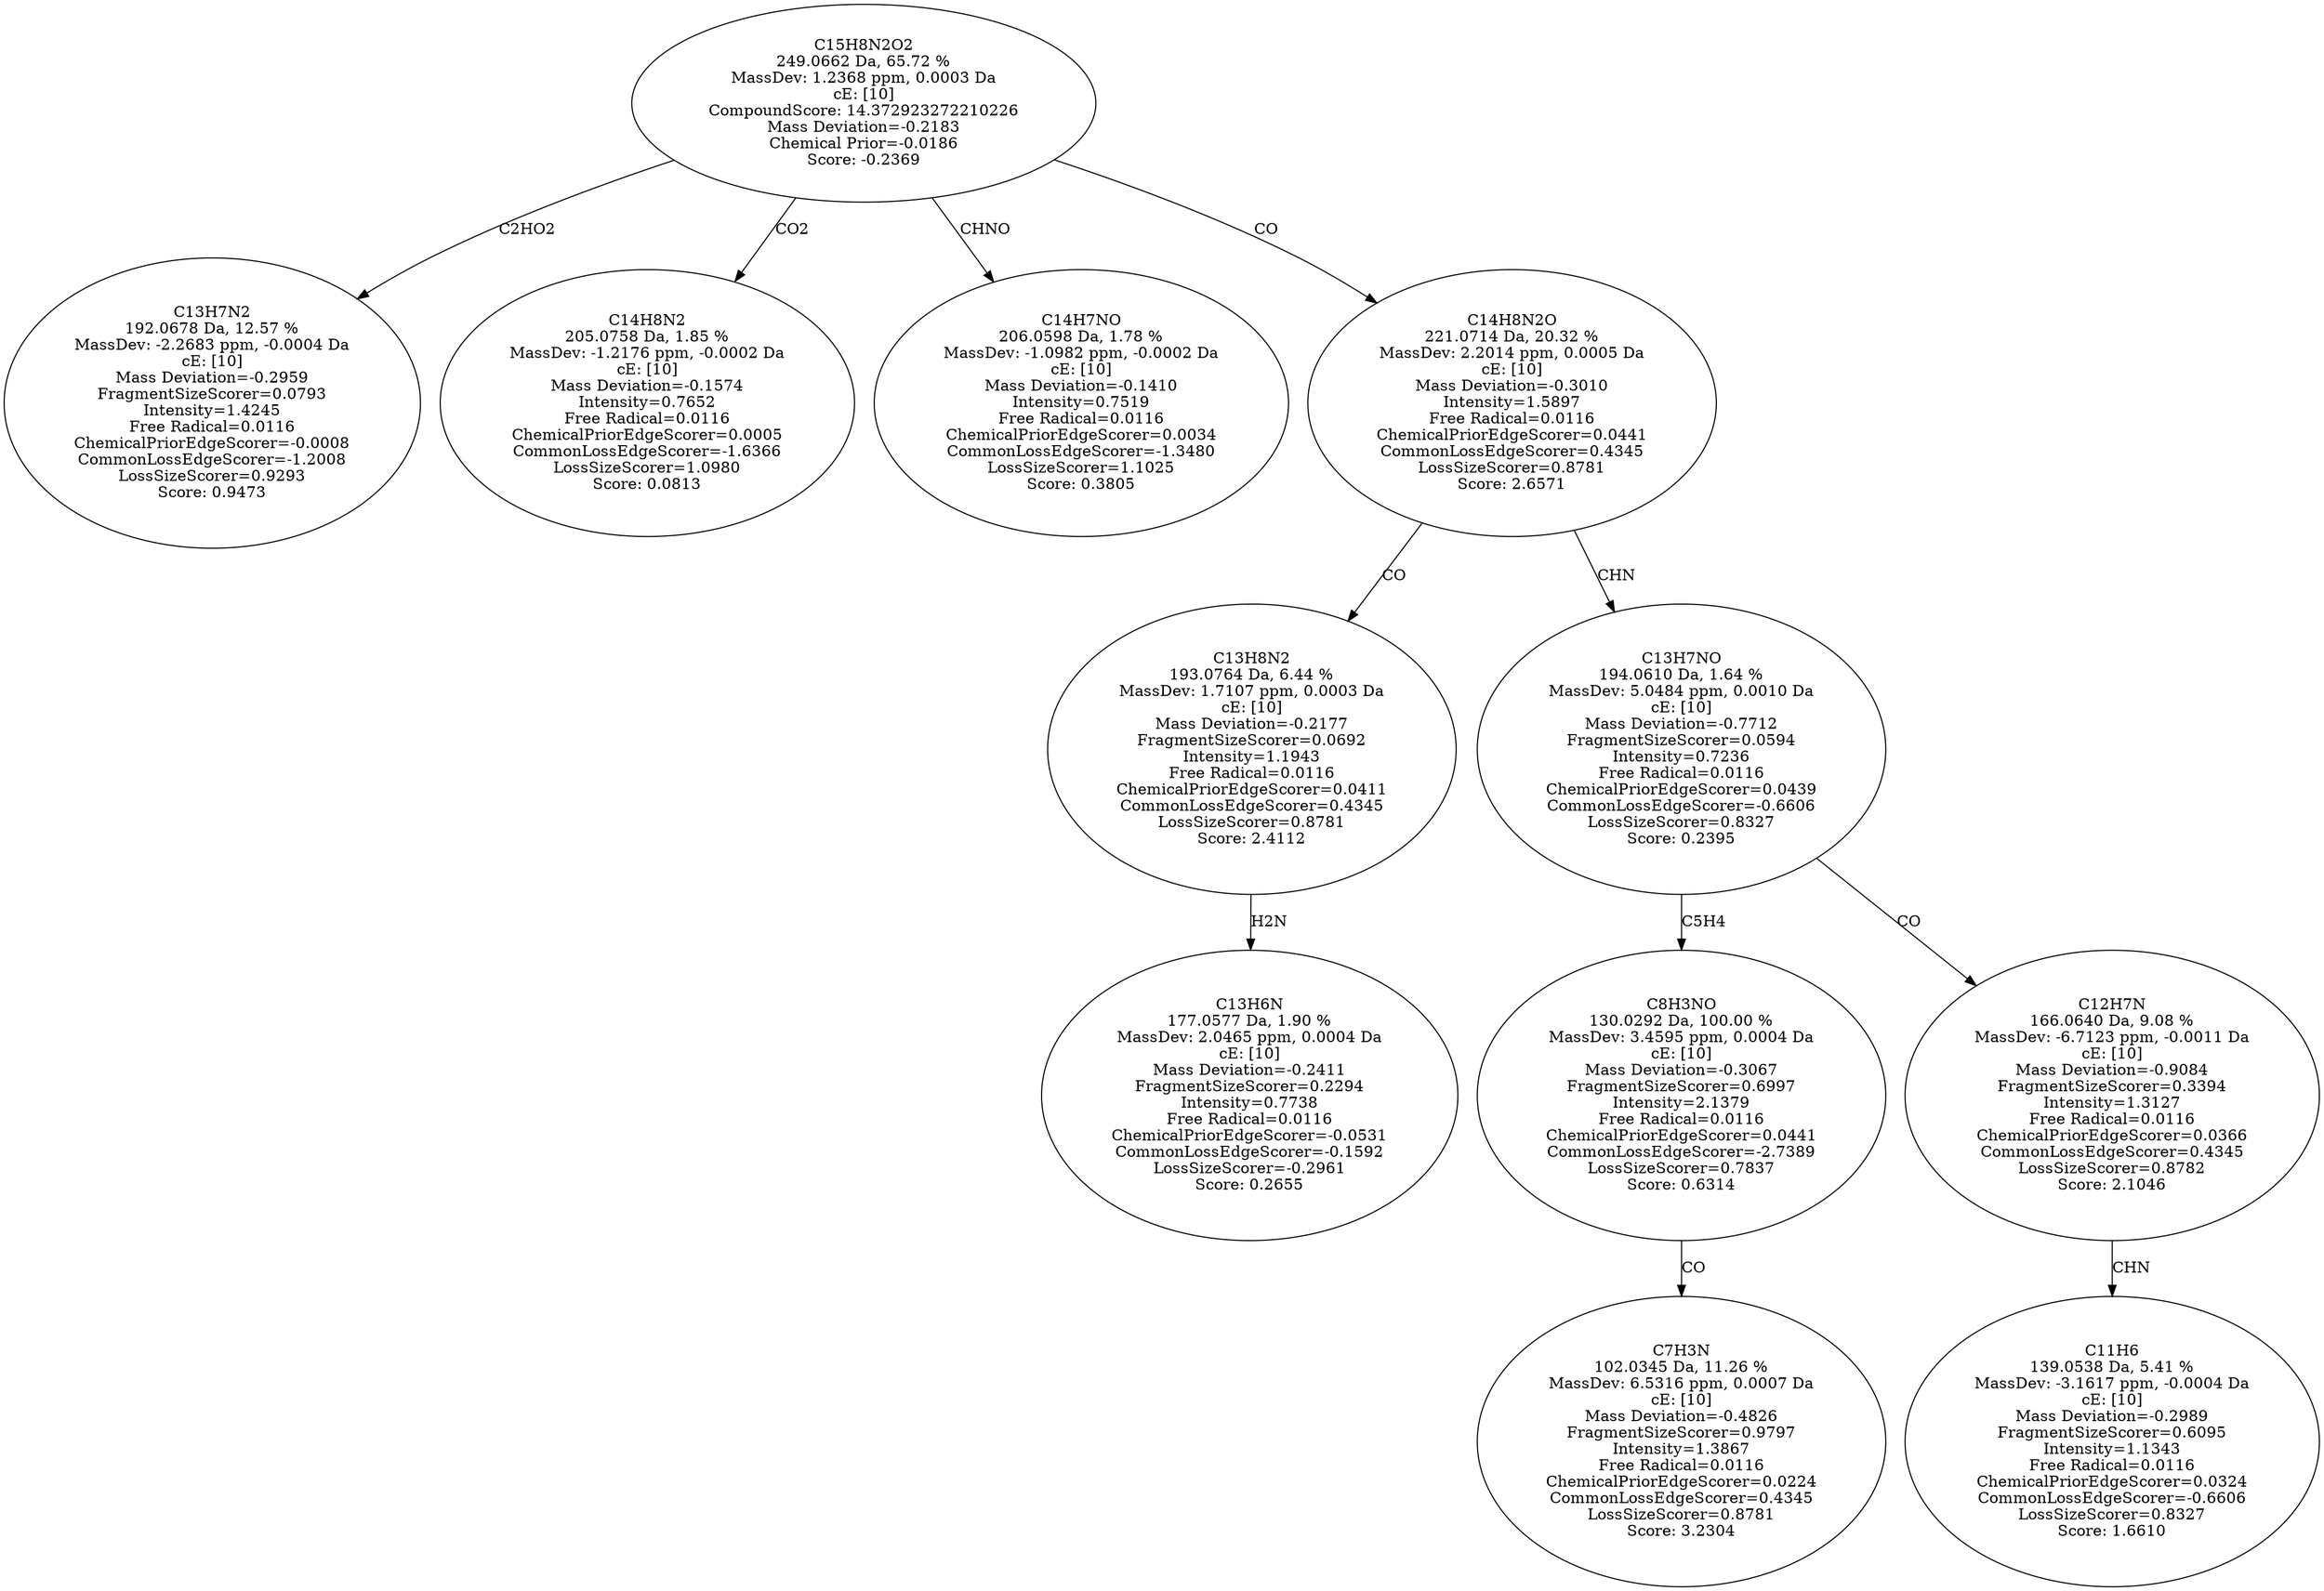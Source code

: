strict digraph {
v1 [label="C13H7N2\n192.0678 Da, 12.57 %\nMassDev: -2.2683 ppm, -0.0004 Da\ncE: [10]\nMass Deviation=-0.2959\nFragmentSizeScorer=0.0793\nIntensity=1.4245\nFree Radical=0.0116\nChemicalPriorEdgeScorer=-0.0008\nCommonLossEdgeScorer=-1.2008\nLossSizeScorer=0.9293\nScore: 0.9473"];
v2 [label="C14H8N2\n205.0758 Da, 1.85 %\nMassDev: -1.2176 ppm, -0.0002 Da\ncE: [10]\nMass Deviation=-0.1574\nIntensity=0.7652\nFree Radical=0.0116\nChemicalPriorEdgeScorer=0.0005\nCommonLossEdgeScorer=-1.6366\nLossSizeScorer=1.0980\nScore: 0.0813"];
v3 [label="C14H7NO\n206.0598 Da, 1.78 %\nMassDev: -1.0982 ppm, -0.0002 Da\ncE: [10]\nMass Deviation=-0.1410\nIntensity=0.7519\nFree Radical=0.0116\nChemicalPriorEdgeScorer=0.0034\nCommonLossEdgeScorer=-1.3480\nLossSizeScorer=1.1025\nScore: 0.3805"];
v4 [label="C13H6N\n177.0577 Da, 1.90 %\nMassDev: 2.0465 ppm, 0.0004 Da\ncE: [10]\nMass Deviation=-0.2411\nFragmentSizeScorer=0.2294\nIntensity=0.7738\nFree Radical=0.0116\nChemicalPriorEdgeScorer=-0.0531\nCommonLossEdgeScorer=-0.1592\nLossSizeScorer=-0.2961\nScore: 0.2655"];
v5 [label="C13H8N2\n193.0764 Da, 6.44 %\nMassDev: 1.7107 ppm, 0.0003 Da\ncE: [10]\nMass Deviation=-0.2177\nFragmentSizeScorer=0.0692\nIntensity=1.1943\nFree Radical=0.0116\nChemicalPriorEdgeScorer=0.0411\nCommonLossEdgeScorer=0.4345\nLossSizeScorer=0.8781\nScore: 2.4112"];
v6 [label="C7H3N\n102.0345 Da, 11.26 %\nMassDev: 6.5316 ppm, 0.0007 Da\ncE: [10]\nMass Deviation=-0.4826\nFragmentSizeScorer=0.9797\nIntensity=1.3867\nFree Radical=0.0116\nChemicalPriorEdgeScorer=0.0224\nCommonLossEdgeScorer=0.4345\nLossSizeScorer=0.8781\nScore: 3.2304"];
v7 [label="C8H3NO\n130.0292 Da, 100.00 %\nMassDev: 3.4595 ppm, 0.0004 Da\ncE: [10]\nMass Deviation=-0.3067\nFragmentSizeScorer=0.6997\nIntensity=2.1379\nFree Radical=0.0116\nChemicalPriorEdgeScorer=0.0441\nCommonLossEdgeScorer=-2.7389\nLossSizeScorer=0.7837\nScore: 0.6314"];
v8 [label="C11H6\n139.0538 Da, 5.41 %\nMassDev: -3.1617 ppm, -0.0004 Da\ncE: [10]\nMass Deviation=-0.2989\nFragmentSizeScorer=0.6095\nIntensity=1.1343\nFree Radical=0.0116\nChemicalPriorEdgeScorer=0.0324\nCommonLossEdgeScorer=-0.6606\nLossSizeScorer=0.8327\nScore: 1.6610"];
v9 [label="C12H7N\n166.0640 Da, 9.08 %\nMassDev: -6.7123 ppm, -0.0011 Da\ncE: [10]\nMass Deviation=-0.9084\nFragmentSizeScorer=0.3394\nIntensity=1.3127\nFree Radical=0.0116\nChemicalPriorEdgeScorer=0.0366\nCommonLossEdgeScorer=0.4345\nLossSizeScorer=0.8782\nScore: 2.1046"];
v10 [label="C13H7NO\n194.0610 Da, 1.64 %\nMassDev: 5.0484 ppm, 0.0010 Da\ncE: [10]\nMass Deviation=-0.7712\nFragmentSizeScorer=0.0594\nIntensity=0.7236\nFree Radical=0.0116\nChemicalPriorEdgeScorer=0.0439\nCommonLossEdgeScorer=-0.6606\nLossSizeScorer=0.8327\nScore: 0.2395"];
v11 [label="C14H8N2O\n221.0714 Da, 20.32 %\nMassDev: 2.2014 ppm, 0.0005 Da\ncE: [10]\nMass Deviation=-0.3010\nIntensity=1.5897\nFree Radical=0.0116\nChemicalPriorEdgeScorer=0.0441\nCommonLossEdgeScorer=0.4345\nLossSizeScorer=0.8781\nScore: 2.6571"];
v12 [label="C15H8N2O2\n249.0662 Da, 65.72 %\nMassDev: 1.2368 ppm, 0.0003 Da\ncE: [10]\nCompoundScore: 14.372923272210226\nMass Deviation=-0.2183\nChemical Prior=-0.0186\nScore: -0.2369"];
v12 -> v1 [label="C2HO2"];
v12 -> v2 [label="CO2"];
v12 -> v3 [label="CHNO"];
v5 -> v4 [label="H2N"];
v11 -> v5 [label="CO"];
v7 -> v6 [label="CO"];
v10 -> v7 [label="C5H4"];
v9 -> v8 [label="CHN"];
v10 -> v9 [label="CO"];
v11 -> v10 [label="CHN"];
v12 -> v11 [label="CO"];
}